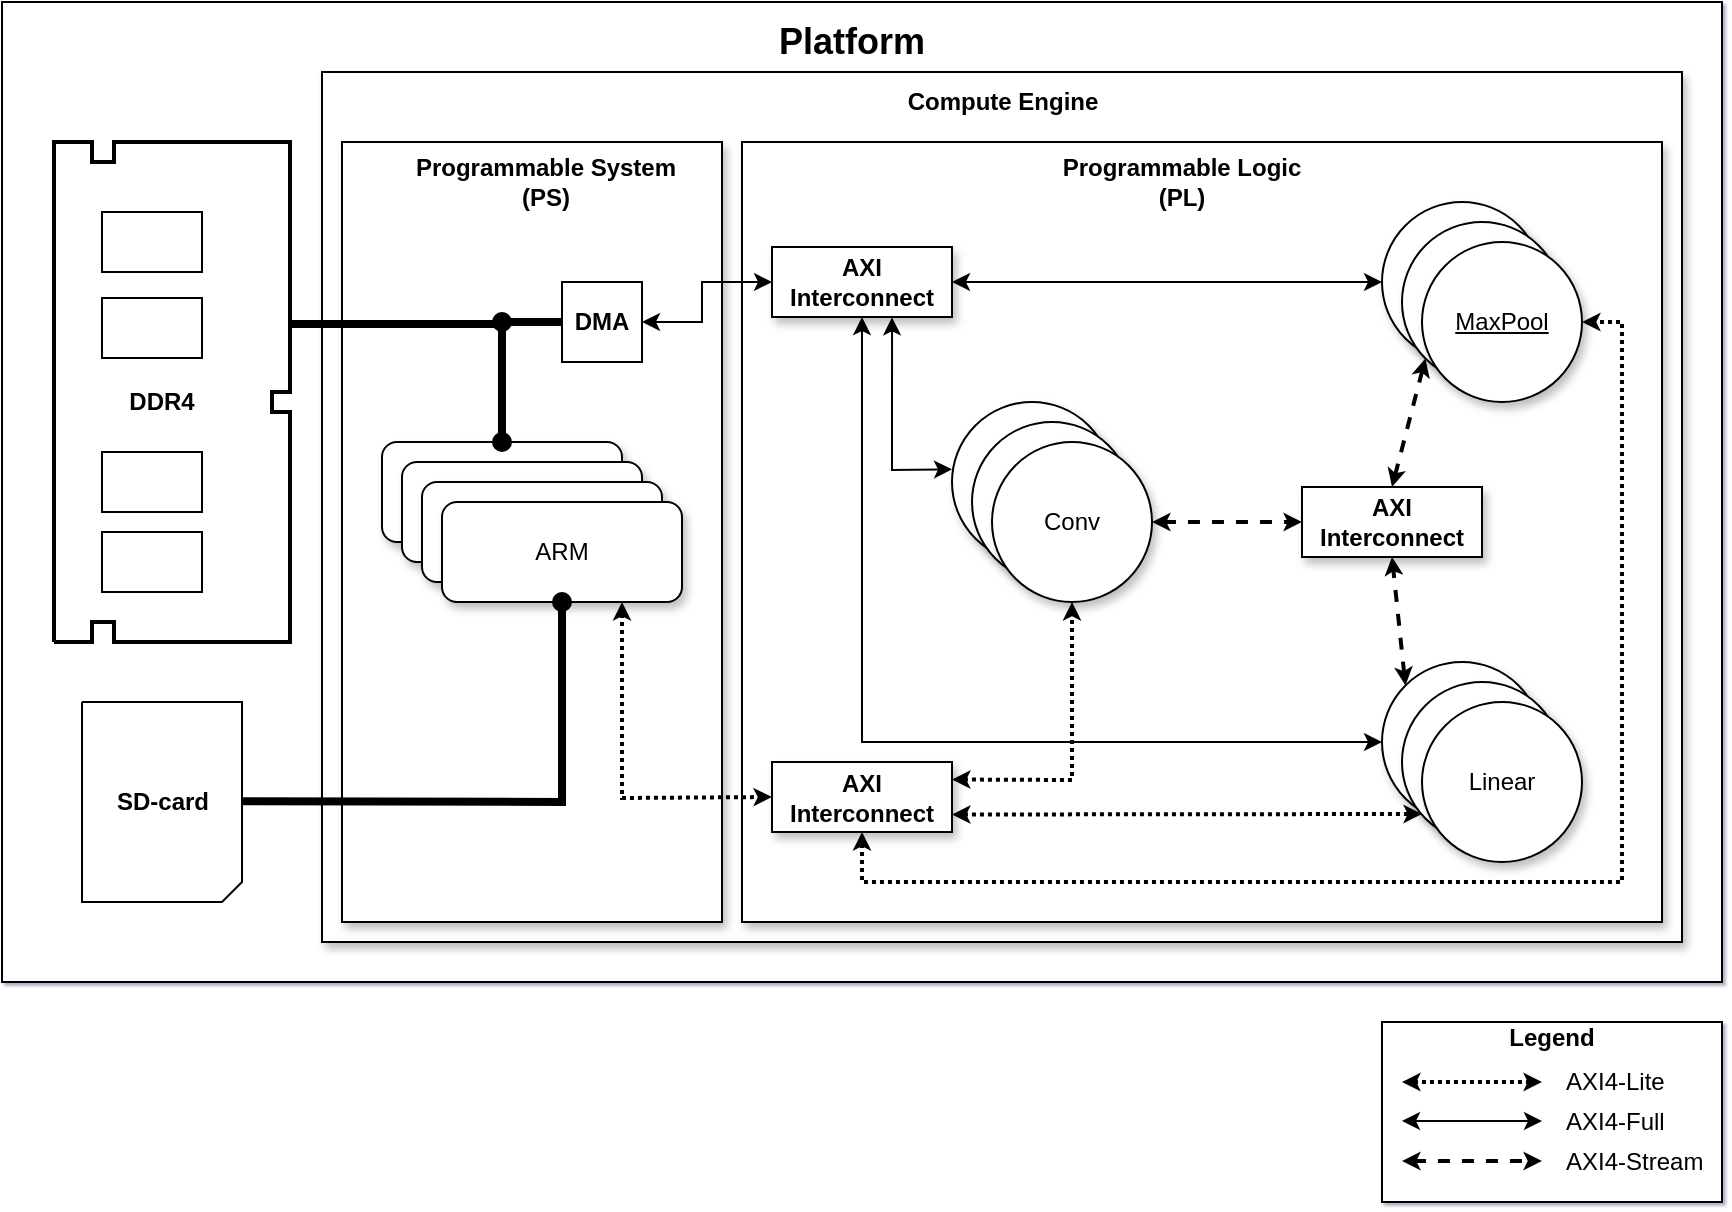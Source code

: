 <mxfile version="13.5.3" type="google"><diagram id="mo645YmgFfktkZctXLdF" name="Page-1"><mxGraphModel dx="1182" dy="742" grid="1" gridSize="10" guides="1" tooltips="1" connect="1" arrows="1" fold="1" page="1" pageScale="1" pageWidth="827" pageHeight="1169" math="0" shadow="1"><root><mxCell id="0"/><mxCell id="1" parent="0"/><mxCell id="frVSVT1t-uum7UtpABxt-95" value="" style="rounded=0;whiteSpace=wrap;html=1;align=left;" parent="1" vertex="1"><mxGeometry y="180" width="860" height="490" as="geometry"/></mxCell><mxCell id="j1BPhxnvOi4rLYn8FOQs-1" value="" style="rounded=0;whiteSpace=wrap;html=1;shadow=1;" vertex="1" parent="1"><mxGeometry x="160" y="215" width="680" height="435" as="geometry"/></mxCell><mxCell id="frVSVT1t-uum7UtpABxt-1" value="" style="rounded=0;whiteSpace=wrap;html=1;shadow=1;" parent="1" vertex="1"><mxGeometry x="370" y="250" width="460" height="390" as="geometry"/></mxCell><mxCell id="frVSVT1t-uum7UtpABxt-9" value="&lt;span&gt;MaxPool&lt;br&gt;&lt;/span&gt;" style="ellipse;whiteSpace=wrap;html=1;aspect=fixed;fontStyle=4;shadow=1;" parent="1" vertex="1"><mxGeometry x="690" y="280" width="80" height="80" as="geometry"/></mxCell><mxCell id="frVSVT1t-uum7UtpABxt-15" value="" style="rounded=0;whiteSpace=wrap;html=1;shadow=1;" parent="1" vertex="1"><mxGeometry x="170" y="250" width="190" height="390" as="geometry"/></mxCell><mxCell id="frVSVT1t-uum7UtpABxt-2" value="Programmable Logic (PL)" style="text;html=1;strokeColor=none;fillColor=none;align=center;verticalAlign=middle;whiteSpace=wrap;rounded=0;fontStyle=1" parent="1" vertex="1"><mxGeometry x="525" y="260" width="130" height="20" as="geometry"/></mxCell><mxCell id="frVSVT1t-uum7UtpABxt-16" value="Programmable System (PS)" style="text;html=1;strokeColor=none;fillColor=none;align=center;verticalAlign=middle;whiteSpace=wrap;rounded=0;fontStyle=1" parent="1" vertex="1"><mxGeometry x="202.5" y="260" width="137.5" height="20" as="geometry"/></mxCell><mxCell id="frVSVT1t-uum7UtpABxt-23" value="" style="group;sketch=0;" parent="1" vertex="1" connectable="0"><mxGeometry x="190" y="400" width="150" height="80" as="geometry"/></mxCell><mxCell id="frVSVT1t-uum7UtpABxt-14" value="ARM" style="rounded=1;whiteSpace=wrap;html=1;shadow=1;" parent="frVSVT1t-uum7UtpABxt-23" vertex="1"><mxGeometry width="120" height="50" as="geometry"/></mxCell><mxCell id="frVSVT1t-uum7UtpABxt-19" value="ARM" style="rounded=1;whiteSpace=wrap;html=1;shadow=1;" parent="frVSVT1t-uum7UtpABxt-23" vertex="1"><mxGeometry x="10" y="10" width="120" height="50" as="geometry"/></mxCell><mxCell id="frVSVT1t-uum7UtpABxt-20" value="ARM" style="rounded=1;whiteSpace=wrap;html=1;shadow=1;" parent="frVSVT1t-uum7UtpABxt-23" vertex="1"><mxGeometry x="20" y="20" width="120" height="50" as="geometry"/></mxCell><mxCell id="frVSVT1t-uum7UtpABxt-21" value="ARM" style="rounded=1;whiteSpace=wrap;html=1;shadow=1;sketch=0;" parent="frVSVT1t-uum7UtpABxt-23" vertex="1"><mxGeometry x="30" y="30" width="120" height="50" as="geometry"/></mxCell><mxCell id="frVSVT1t-uum7UtpABxt-26" value="" style="endArrow=classic;startArrow=classic;html=1;strokeWidth=1;exitX=1;exitY=0.5;exitDx=0;exitDy=0;" parent="1" source="frVSVT1t-uum7UtpABxt-80" target="frVSVT1t-uum7UtpABxt-9" edge="1"><mxGeometry width="50" height="50" relative="1" as="geometry"><mxPoint x="460" y="324" as="sourcePoint"/><mxPoint x="620" y="324" as="targetPoint"/></mxGeometry></mxCell><mxCell id="frVSVT1t-uum7UtpABxt-27" value="" style="endArrow=classic;startArrow=classic;html=1;strokeWidth=1;entryX=0;entryY=0.5;entryDx=0;entryDy=0;exitX=0.5;exitY=1;exitDx=0;exitDy=0;rounded=0;" parent="1" source="frVSVT1t-uum7UtpABxt-80" target="frVSVT1t-uum7UtpABxt-11" edge="1"><mxGeometry width="50" height="50" relative="1" as="geometry"><mxPoint x="430" y="534" as="sourcePoint"/><mxPoint x="620" y="534" as="targetPoint"/><Array as="points"><mxPoint x="430" y="550"/></Array></mxGeometry></mxCell><mxCell id="frVSVT1t-uum7UtpABxt-28" value="" style="endArrow=classic;startArrow=classic;html=1;strokeWidth=1;entryX=0;entryY=0.421;entryDx=0;entryDy=0;entryPerimeter=0;exitX=0.667;exitY=1.005;exitDx=0;exitDy=0;exitPerimeter=0;rounded=0;" parent="1" source="frVSVT1t-uum7UtpABxt-80" target="frVSVT1t-uum7UtpABxt-10" edge="1"><mxGeometry width="50" height="50" relative="1" as="geometry"><mxPoint x="420" y="432" as="sourcePoint"/><mxPoint x="460" y="432" as="targetPoint"/><Array as="points"><mxPoint x="445" y="414"/></Array></mxGeometry></mxCell><mxCell id="frVSVT1t-uum7UtpABxt-37" value="" style="group;shadow=0;sketch=0;glass=0;rounded=0;perimeterSpacing=0;gradientColor=#080808;" parent="1" vertex="1" connectable="0"><mxGeometry x="40" y="530" width="80" height="100" as="geometry"/></mxCell><mxCell id="frVSVT1t-uum7UtpABxt-35" value="" style="endArrow=none;html=1;strokeWidth=1;rounded=0;shadow=0;" parent="frVSVT1t-uum7UtpABxt-37" edge="1"><mxGeometry width="50" height="50" relative="1" as="geometry"><mxPoint as="sourcePoint"/><mxPoint as="targetPoint"/><Array as="points"><mxPoint x="80"/><mxPoint x="80" y="90"/><mxPoint x="70" y="100"/><mxPoint y="100"/></Array></mxGeometry></mxCell><mxCell id="frVSVT1t-uum7UtpABxt-36" value="&lt;b&gt;SD-card&lt;/b&gt;" style="text;html=1;align=center;verticalAlign=middle;resizable=0;points=[];autosize=1;" parent="frVSVT1t-uum7UtpABxt-37" vertex="1"><mxGeometry x="10" y="40" width="60" height="20" as="geometry"/></mxCell><mxCell id="frVSVT1t-uum7UtpABxt-51" value="" style="group" parent="1" vertex="1" connectable="0"><mxGeometry x="690" y="660" width="170" height="120" as="geometry"/></mxCell><mxCell id="frVSVT1t-uum7UtpABxt-48" value="" style="group" parent="frVSVT1t-uum7UtpABxt-51" vertex="1" connectable="0"><mxGeometry y="30" width="170" height="90" as="geometry"/></mxCell><mxCell id="frVSVT1t-uum7UtpABxt-17" value="" style="rounded=0;whiteSpace=wrap;html=1;" parent="frVSVT1t-uum7UtpABxt-48" vertex="1"><mxGeometry width="170" height="90" as="geometry"/></mxCell><mxCell id="frVSVT1t-uum7UtpABxt-18" value="Legend" style="text;html=1;strokeColor=none;fillColor=none;align=center;verticalAlign=middle;whiteSpace=wrap;rounded=0;fontStyle=1" parent="frVSVT1t-uum7UtpABxt-48" vertex="1"><mxGeometry x="66.111" width="37.778" height="15.0" as="geometry"/></mxCell><mxCell id="frVSVT1t-uum7UtpABxt-45" value="" style="group" parent="frVSVT1t-uum7UtpABxt-51" vertex="1" connectable="0"><mxGeometry x="10" y="50" width="160" height="20" as="geometry"/></mxCell><mxCell id="frVSVT1t-uum7UtpABxt-29" value="" style="endArrow=classic;startArrow=classic;html=1;strokeWidth=2;dashed=1;dashPattern=1 1;endSize=3;startSize=3;" parent="frVSVT1t-uum7UtpABxt-45" edge="1"><mxGeometry width="50" height="50" relative="1" as="geometry"><mxPoint y="10" as="sourcePoint"/><mxPoint x="70" y="10" as="targetPoint"/></mxGeometry></mxCell><mxCell id="frVSVT1t-uum7UtpABxt-30" value="AXI4-Lite" style="text;html=1;strokeColor=none;fillColor=none;align=left;verticalAlign=middle;whiteSpace=wrap;rounded=0;" parent="frVSVT1t-uum7UtpABxt-45" vertex="1"><mxGeometry x="80" width="80" height="20" as="geometry"/></mxCell><mxCell id="frVSVT1t-uum7UtpABxt-46" value="" style="group" parent="frVSVT1t-uum7UtpABxt-51" vertex="1" connectable="0"><mxGeometry x="10" y="70" width="160" height="20" as="geometry"/></mxCell><mxCell id="frVSVT1t-uum7UtpABxt-24" value="" style="endArrow=classic;startArrow=classic;html=1;strokeWidth=1;" parent="frVSVT1t-uum7UtpABxt-46" edge="1"><mxGeometry width="50" height="50" relative="1" as="geometry"><mxPoint y="9.5" as="sourcePoint"/><mxPoint x="70" y="9.5" as="targetPoint"/></mxGeometry></mxCell><mxCell id="frVSVT1t-uum7UtpABxt-25" value="AXI4-Full" style="text;html=1;strokeColor=none;fillColor=none;align=left;verticalAlign=middle;whiteSpace=wrap;rounded=0;" parent="frVSVT1t-uum7UtpABxt-46" vertex="1"><mxGeometry x="80" width="80" height="20" as="geometry"/></mxCell><mxCell id="frVSVT1t-uum7UtpABxt-47" value="" style="group" parent="frVSVT1t-uum7UtpABxt-51" vertex="1" connectable="0"><mxGeometry x="10" y="90" width="160" height="20" as="geometry"/></mxCell><mxCell id="frVSVT1t-uum7UtpABxt-12" value="" style="endArrow=classic;startArrow=classic;html=1;dashed=1;startSize=3;endSize=3;sourcePerimeterSpacing=0;jumpSize=6;targetPerimeterSpacing=0;strokeWidth=2;" parent="frVSVT1t-uum7UtpABxt-47" edge="1"><mxGeometry width="50" height="50" relative="1" as="geometry"><mxPoint y="9.5" as="sourcePoint"/><mxPoint x="70" y="9.5" as="targetPoint"/></mxGeometry></mxCell><mxCell id="frVSVT1t-uum7UtpABxt-13" value="AXI4-Stream" style="text;html=1;strokeColor=none;fillColor=none;align=left;verticalAlign=middle;whiteSpace=wrap;rounded=0;" parent="frVSVT1t-uum7UtpABxt-47" vertex="1"><mxGeometry x="80" width="80" height="20" as="geometry"/></mxCell><mxCell id="frVSVT1t-uum7UtpABxt-55" value="" style="endArrow=oval;html=1;strokeWidth=4;startSize=6;endFill=1;entryX=0.5;entryY=0;entryDx=0;entryDy=0;rounded=0;" parent="1" target="frVSVT1t-uum7UtpABxt-14" edge="1"><mxGeometry width="50" height="50" relative="1" as="geometry"><mxPoint x="145" y="341" as="sourcePoint"/><mxPoint x="260" y="341" as="targetPoint"/><Array as="points"><mxPoint x="250" y="341"/></Array></mxGeometry></mxCell><mxCell id="frVSVT1t-uum7UtpABxt-58" value="&lt;span&gt;MaxPool&lt;br&gt;&lt;/span&gt;" style="ellipse;whiteSpace=wrap;html=1;aspect=fixed;fontStyle=4;shadow=1;" parent="1" vertex="1"><mxGeometry x="700" y="290" width="80" height="80" as="geometry"/></mxCell><mxCell id="frVSVT1t-uum7UtpABxt-59" value="&lt;span&gt;MaxPool&lt;br&gt;&lt;/span&gt;" style="ellipse;whiteSpace=wrap;html=1;aspect=fixed;fontStyle=4;shadow=1;" parent="1" vertex="1"><mxGeometry x="710" y="300" width="80" height="80" as="geometry"/></mxCell><mxCell id="frVSVT1t-uum7UtpABxt-8" value="" style="endArrow=classic;startArrow=classic;html=1;exitX=0.5;exitY=0;exitDx=0;exitDy=0;dashed=1;strokeWidth=2;endSize=3;startSize=3;entryX=0;entryY=1;entryDx=0;entryDy=0;" parent="1" source="frVSVT1t-uum7UtpABxt-87" target="frVSVT1t-uum7UtpABxt-58" edge="1"><mxGeometry width="50" height="50" relative="1" as="geometry"><mxPoint x="675" y="430" as="sourcePoint"/><mxPoint x="656" y="387" as="targetPoint"/></mxGeometry></mxCell><mxCell id="frVSVT1t-uum7UtpABxt-7" value="" style="endArrow=classic;startArrow=classic;html=1;exitX=0;exitY=0;exitDx=0;exitDy=0;dashed=1;strokeWidth=2;endSize=3;startSize=3;entryX=0.5;entryY=1;entryDx=0;entryDy=0;" parent="1" source="frVSVT1t-uum7UtpABxt-11" target="frVSVT1t-uum7UtpABxt-87" edge="1"><mxGeometry width="50" height="50" relative="1" as="geometry"><mxPoint x="620" y="510" as="sourcePoint"/><mxPoint x="675" y="460" as="targetPoint"/></mxGeometry></mxCell><mxCell id="frVSVT1t-uum7UtpABxt-38" value="" style="endArrow=none;html=1;strokeWidth=2;rounded=0;shadow=0;sketch=0;" parent="1" edge="1"><mxGeometry width="50" height="50" relative="1" as="geometry"><mxPoint x="26" y="500" as="sourcePoint"/><mxPoint x="26" y="500" as="targetPoint"/><Array as="points"><mxPoint x="45" y="500"/><mxPoint x="45" y="490"/><mxPoint x="56" y="490"/><mxPoint x="56" y="500"/><mxPoint x="144" y="500"/><mxPoint x="144" y="385"/><mxPoint x="135" y="385"/><mxPoint x="135" y="375"/><mxPoint x="144" y="375"/><mxPoint x="144" y="250"/><mxPoint x="56" y="250"/><mxPoint x="56" y="260"/><mxPoint x="45" y="260"/><mxPoint x="45" y="250"/><mxPoint x="26" y="250"/></Array></mxGeometry></mxCell><mxCell id="frVSVT1t-uum7UtpABxt-39" value="" style="rounded=0;whiteSpace=wrap;html=1;align=left;rotation=-90;" parent="1" vertex="1"><mxGeometry x="60" y="435" width="30" height="50" as="geometry"/></mxCell><mxCell id="frVSVT1t-uum7UtpABxt-40" value="" style="rounded=0;whiteSpace=wrap;html=1;align=left;rotation=-90;" parent="1" vertex="1"><mxGeometry x="60" y="395" width="30" height="50" as="geometry"/></mxCell><mxCell id="frVSVT1t-uum7UtpABxt-41" value="" style="rounded=0;whiteSpace=wrap;html=1;align=left;rotation=-90;" parent="1" vertex="1"><mxGeometry x="60" y="275" width="30" height="50" as="geometry"/></mxCell><mxCell id="frVSVT1t-uum7UtpABxt-42" value="" style="rounded=0;whiteSpace=wrap;html=1;align=left;rotation=-90;" parent="1" vertex="1"><mxGeometry x="60" y="318" width="30" height="50" as="geometry"/></mxCell><mxCell id="frVSVT1t-uum7UtpABxt-43" value="DDR4" style="text;html=1;strokeColor=none;fillColor=none;align=center;verticalAlign=middle;whiteSpace=wrap;rounded=0;fontStyle=1;rotation=0;" parent="1" vertex="1"><mxGeometry x="55" y="370" width="50" height="20" as="geometry"/></mxCell><mxCell id="frVSVT1t-uum7UtpABxt-74" value="" style="endArrow=oval;html=1;strokeWidth=4;startSize=6;endFill=1;entryX=0.5;entryY=1;entryDx=0;entryDy=0;rounded=0;" parent="1" target="frVSVT1t-uum7UtpABxt-21" edge="1"><mxGeometry width="50" height="50" relative="1" as="geometry"><mxPoint x="120" y="579.58" as="sourcePoint"/><mxPoint x="235" y="579.58" as="targetPoint"/><Array as="points"><mxPoint x="280" y="580"/></Array></mxGeometry></mxCell><mxCell id="frVSVT1t-uum7UtpABxt-6" value="" style="endArrow=classic;startArrow=classic;html=1;entryX=0;entryY=0.5;entryDx=0;entryDy=0;exitX=1;exitY=0.5;exitDx=0;exitDy=0;dashed=1;strokeWidth=2;endSize=3;startSize=3;" parent="1" source="frVSVT1t-uum7UtpABxt-57" target="frVSVT1t-uum7UtpABxt-87" edge="1"><mxGeometry width="50" height="50" relative="1" as="geometry"><mxPoint x="540" y="410" as="sourcePoint"/><mxPoint x="630" y="445" as="targetPoint"/></mxGeometry></mxCell><mxCell id="frVSVT1t-uum7UtpABxt-78" value="" style="group" parent="1" vertex="1" connectable="0"><mxGeometry x="690" y="510" width="100" height="100" as="geometry"/></mxCell><mxCell id="frVSVT1t-uum7UtpABxt-11" value="&lt;span&gt;Linear&lt;br&gt;&lt;/span&gt;" style="ellipse;whiteSpace=wrap;html=1;aspect=fixed;shadow=1;" parent="frVSVT1t-uum7UtpABxt-78" vertex="1"><mxGeometry width="80" height="80" as="geometry"/></mxCell><mxCell id="frVSVT1t-uum7UtpABxt-60" value="&lt;span&gt;Linear&lt;br&gt;&lt;/span&gt;" style="ellipse;whiteSpace=wrap;html=1;aspect=fixed;shadow=1;" parent="frVSVT1t-uum7UtpABxt-78" vertex="1"><mxGeometry x="10" y="10" width="80" height="80" as="geometry"/></mxCell><mxCell id="frVSVT1t-uum7UtpABxt-61" value="&lt;span&gt;Linear&lt;br&gt;&lt;/span&gt;" style="ellipse;whiteSpace=wrap;html=1;aspect=fixed;shadow=1;" parent="frVSVT1t-uum7UtpABxt-78" vertex="1"><mxGeometry x="20" y="20" width="80" height="80" as="geometry"/></mxCell><mxCell id="frVSVT1t-uum7UtpABxt-79" value="" style="group" parent="1" vertex="1" connectable="0"><mxGeometry x="475" y="380" width="100" height="100" as="geometry"/></mxCell><mxCell id="frVSVT1t-uum7UtpABxt-10" value="&lt;span&gt;Conv&lt;br&gt;&lt;/span&gt;" style="ellipse;whiteSpace=wrap;html=1;aspect=fixed;shadow=1;" parent="frVSVT1t-uum7UtpABxt-79" vertex="1"><mxGeometry width="80" height="80" as="geometry"/></mxCell><mxCell id="frVSVT1t-uum7UtpABxt-56" value="&lt;span&gt;Conv&lt;br&gt;&lt;/span&gt;" style="ellipse;whiteSpace=wrap;html=1;aspect=fixed;shadow=1;" parent="frVSVT1t-uum7UtpABxt-79" vertex="1"><mxGeometry x="10" y="10" width="80" height="80" as="geometry"/></mxCell><mxCell id="frVSVT1t-uum7UtpABxt-57" value="&lt;span&gt;Conv&lt;br&gt;&lt;/span&gt;" style="ellipse;whiteSpace=wrap;html=1;aspect=fixed;shadow=1;" parent="frVSVT1t-uum7UtpABxt-79" vertex="1"><mxGeometry x="20" y="20" width="80" height="80" as="geometry"/></mxCell><mxCell id="frVSVT1t-uum7UtpABxt-80" value="&lt;b&gt;AXI Interconnect&lt;/b&gt;" style="rounded=0;whiteSpace=wrap;html=1;align=center;shadow=1;" parent="1" vertex="1"><mxGeometry x="385" y="302.5" width="90" height="35" as="geometry"/></mxCell><mxCell id="frVSVT1t-uum7UtpABxt-81" value="&lt;b&gt;DMA&lt;/b&gt;" style="rounded=0;whiteSpace=wrap;html=1;align=center;" parent="1" vertex="1"><mxGeometry x="280" y="320" width="40" height="40" as="geometry"/></mxCell><mxCell id="frVSVT1t-uum7UtpABxt-82" value="" style="endArrow=oval;html=1;strokeWidth=4;startSize=6;endFill=1;exitX=0;exitY=0.5;exitDx=0;exitDy=0;" parent="1" source="frVSVT1t-uum7UtpABxt-81" edge="1"><mxGeometry width="50" height="50" relative="1" as="geometry"><mxPoint x="155" y="351" as="sourcePoint"/><mxPoint x="250" y="340" as="targetPoint"/><Array as="points"/></mxGeometry></mxCell><mxCell id="frVSVT1t-uum7UtpABxt-83" value="" style="endArrow=classic;startArrow=classic;html=1;strokeWidth=1;exitX=1;exitY=0.5;exitDx=0;exitDy=0;entryX=0;entryY=0.5;entryDx=0;entryDy=0;rounded=0;" parent="1" source="frVSVT1t-uum7UtpABxt-81" target="frVSVT1t-uum7UtpABxt-80" edge="1"><mxGeometry width="50" height="50" relative="1" as="geometry"><mxPoint x="330" y="339.66" as="sourcePoint"/><mxPoint x="545" y="339.66" as="targetPoint"/><Array as="points"><mxPoint x="350" y="340"/><mxPoint x="350" y="320"/></Array></mxGeometry></mxCell><mxCell id="frVSVT1t-uum7UtpABxt-85" value="" style="endArrow=classic;startArrow=classic;html=1;strokeWidth=2;dashed=1;entryX=0.5;entryY=1;entryDx=0;entryDy=0;exitX=1;exitY=0.25;exitDx=0;exitDy=0;rounded=0;endSize=3;startSize=3;dashPattern=1 1;" parent="1" source="frVSVT1t-uum7UtpABxt-89" target="frVSVT1t-uum7UtpABxt-57" edge="1"><mxGeometry width="50" height="50" relative="1" as="geometry"><mxPoint x="490" y="590" as="sourcePoint"/><mxPoint x="560" y="590" as="targetPoint"/><Array as="points"><mxPoint x="535" y="569"/></Array></mxGeometry></mxCell><mxCell id="frVSVT1t-uum7UtpABxt-87" value="&lt;b&gt;AXI Interconnect&lt;/b&gt;" style="rounded=0;whiteSpace=wrap;html=1;align=center;shadow=1;" parent="1" vertex="1"><mxGeometry x="650" y="422.5" width="90" height="35" as="geometry"/></mxCell><mxCell id="frVSVT1t-uum7UtpABxt-89" value="&lt;b&gt;AXI Interconnect&lt;/b&gt;" style="rounded=0;whiteSpace=wrap;html=1;align=center;shadow=1;" parent="1" vertex="1"><mxGeometry x="385" y="560" width="90" height="35" as="geometry"/></mxCell><mxCell id="frVSVT1t-uum7UtpABxt-90" value="" style="endArrow=classic;startArrow=classic;html=1;strokeWidth=2;dashed=1;dashPattern=1 1;exitX=1;exitY=0.75;exitDx=0;exitDy=0;rounded=0;endSize=3;startSize=3;sourcePerimeterSpacing=0;" parent="1" source="frVSVT1t-uum7UtpABxt-89" edge="1"><mxGeometry width="50" height="50" relative="1" as="geometry"><mxPoint x="485" y="598.75" as="sourcePoint"/><mxPoint x="710" y="586" as="targetPoint"/><Array as="points"/></mxGeometry></mxCell><mxCell id="frVSVT1t-uum7UtpABxt-91" value="" style="endArrow=classic;startArrow=classic;html=1;strokeWidth=2;dashed=1;dashPattern=1 1;entryX=1;entryY=0.5;entryDx=0;entryDy=0;exitX=0.5;exitY=1;exitDx=0;exitDy=0;rounded=0;endSize=3;startSize=3;" parent="1" source="frVSVT1t-uum7UtpABxt-89" target="frVSVT1t-uum7UtpABxt-59" edge="1"><mxGeometry width="50" height="50" relative="1" as="geometry"><mxPoint x="485" y="607.5" as="sourcePoint"/><mxPoint x="719.04" y="607.12" as="targetPoint"/><Array as="points"><mxPoint x="430" y="620"/><mxPoint x="810" y="620"/><mxPoint x="810" y="340"/></Array></mxGeometry></mxCell><mxCell id="frVSVT1t-uum7UtpABxt-92" value="" style="endArrow=classic;startArrow=classic;html=1;strokeWidth=2;dashed=1;dashPattern=1 1;entryX=0;entryY=0.5;entryDx=0;entryDy=0;exitX=0.75;exitY=1;exitDx=0;exitDy=0;rounded=0;endSize=3;startSize=3;" parent="1" source="frVSVT1t-uum7UtpABxt-21" target="frVSVT1t-uum7UtpABxt-89" edge="1"><mxGeometry width="50" height="50" relative="1" as="geometry"><mxPoint x="176.64" y="720" as="sourcePoint"/><mxPoint x="423.356" y="720.784" as="targetPoint"/><Array as="points"><mxPoint x="310" y="578"/></Array></mxGeometry></mxCell><mxCell id="frVSVT1t-uum7UtpABxt-96" value="&lt;b&gt;&lt;font style=&quot;font-size: 18px&quot;&gt;Platform&lt;/font&gt;&lt;/b&gt;" style="text;html=1;strokeColor=none;fillColor=none;align=center;verticalAlign=middle;whiteSpace=wrap;rounded=0;" parent="1" vertex="1"><mxGeometry x="380" y="190" width="90" height="20" as="geometry"/></mxCell><mxCell id="j1BPhxnvOi4rLYn8FOQs-2" value="Compute Engine" style="text;html=1;strokeColor=none;fillColor=none;align=center;verticalAlign=middle;whiteSpace=wrap;rounded=0;shadow=1;fontStyle=1" vertex="1" parent="1"><mxGeometry x="447.5" y="220" width="105" height="20" as="geometry"/></mxCell></root></mxGraphModel></diagram></mxfile>